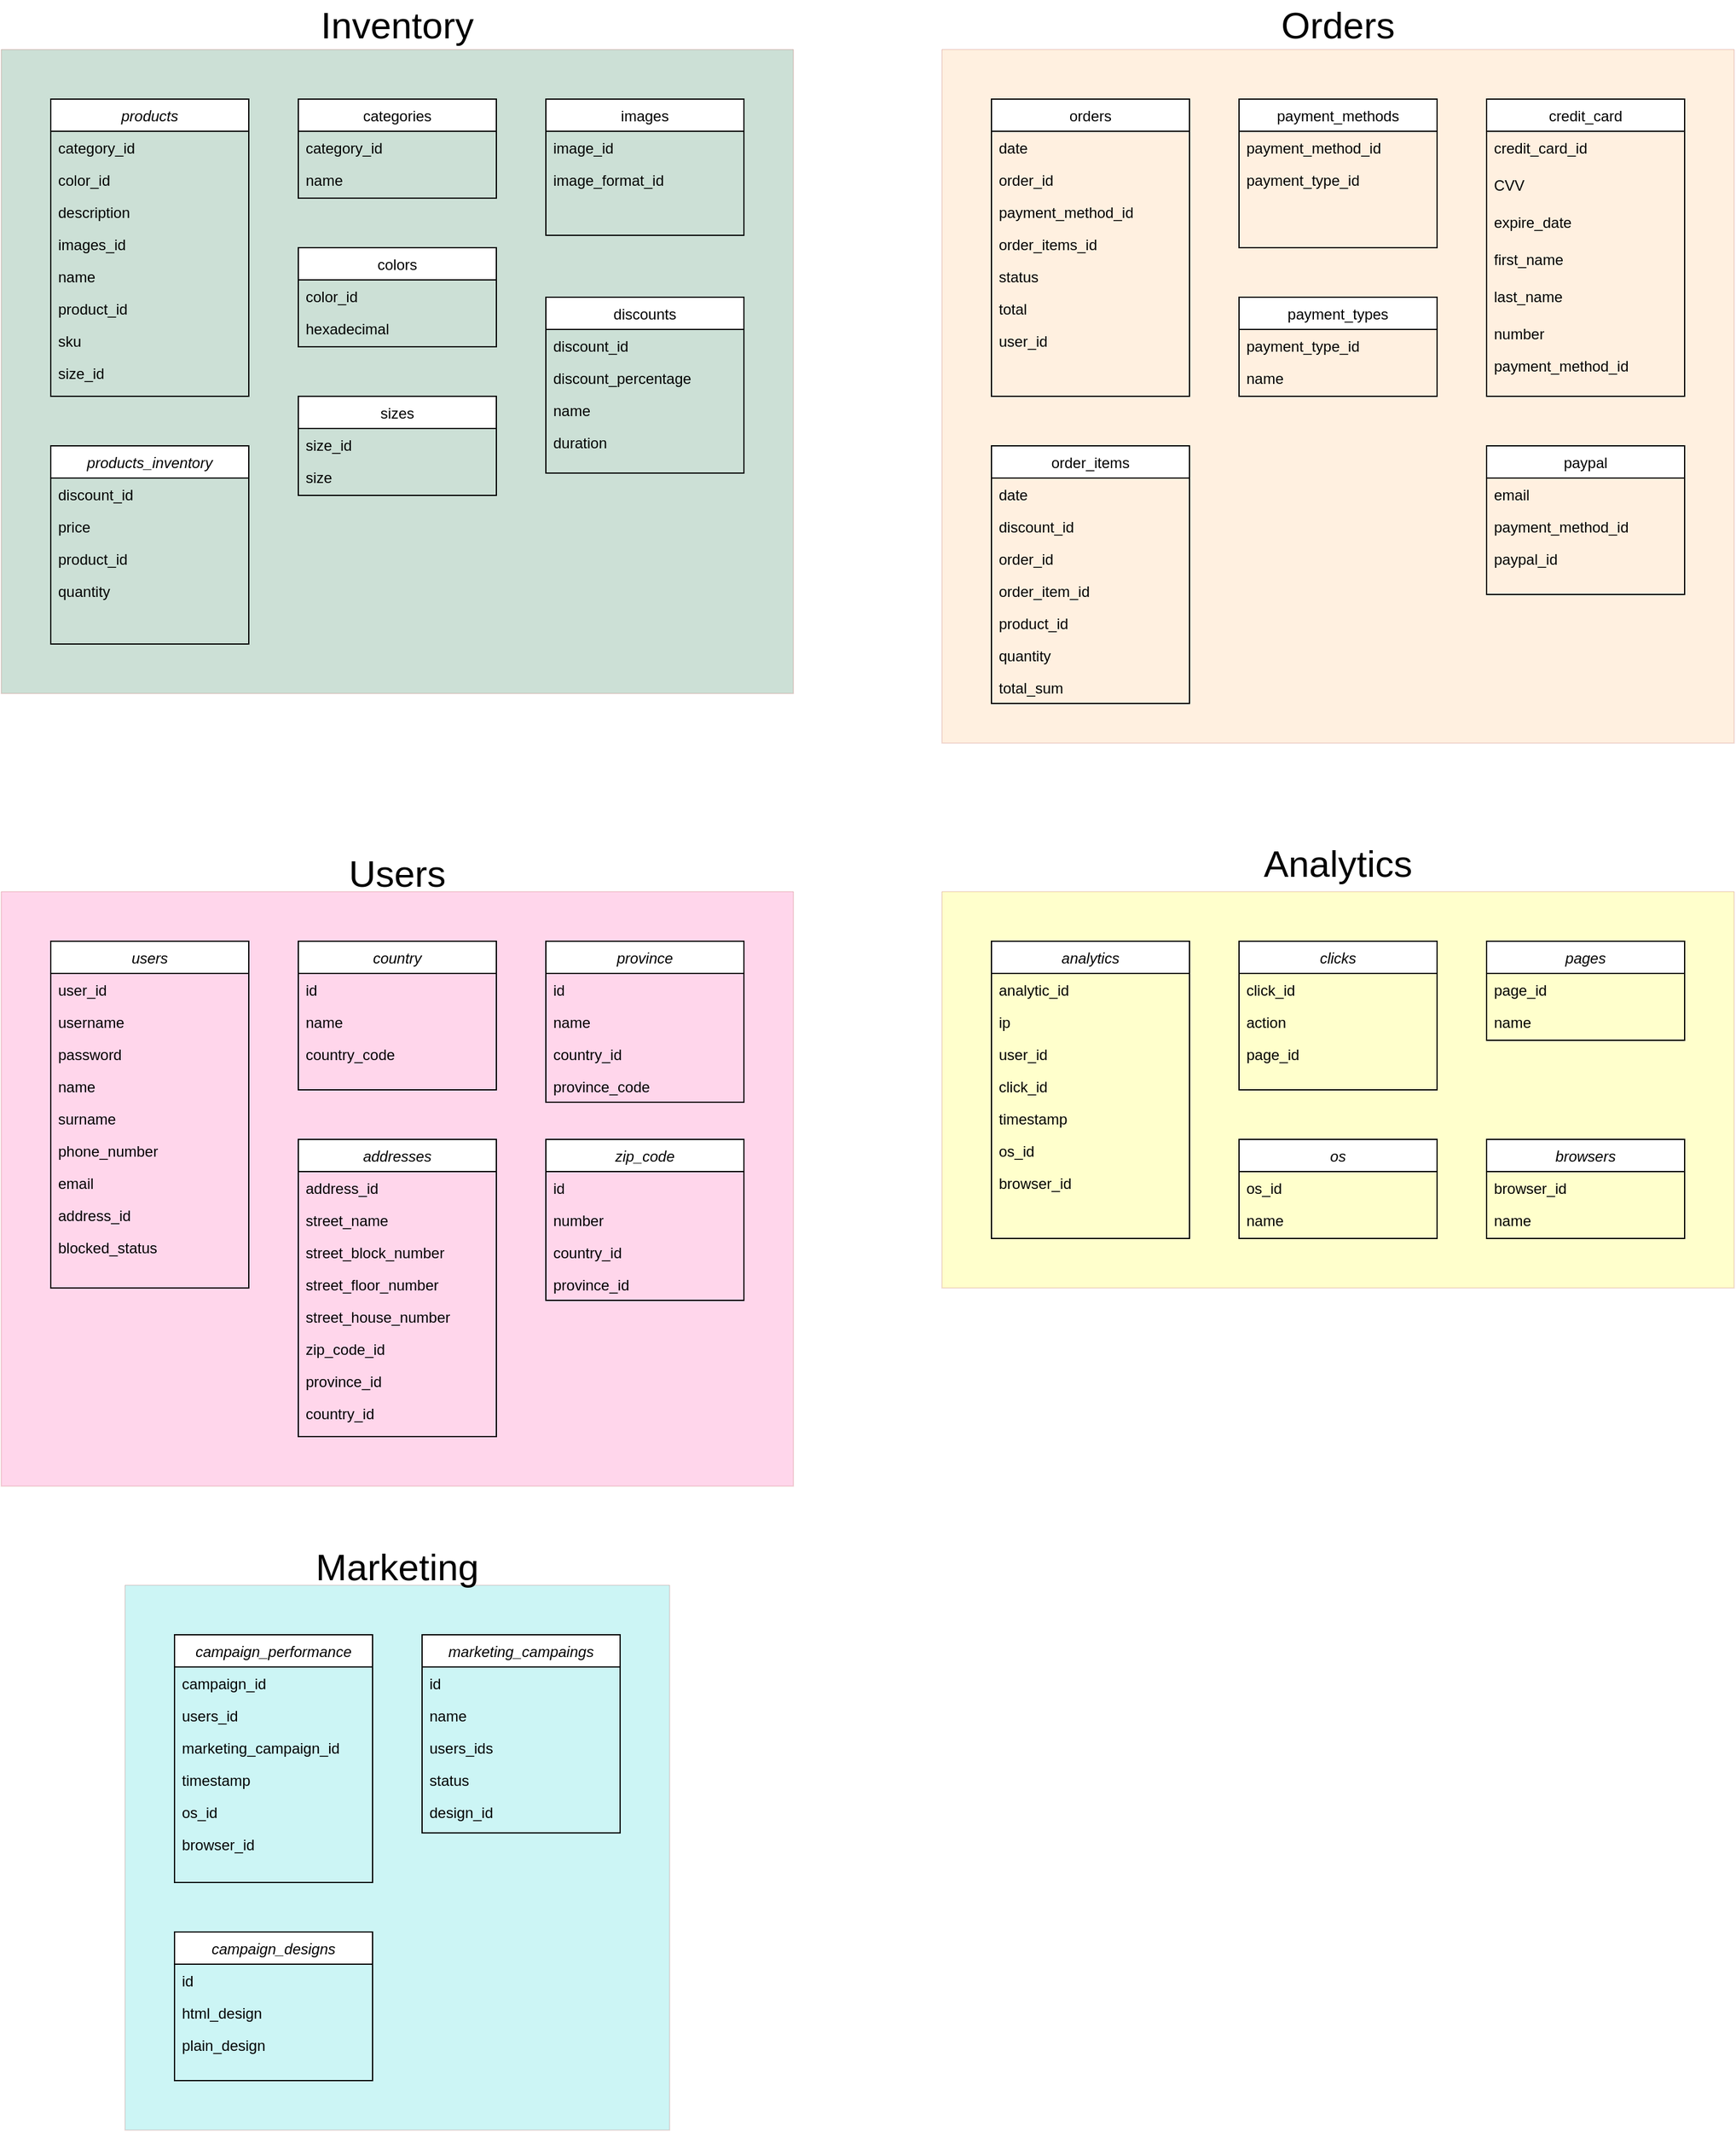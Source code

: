 <mxfile version="22.1.7" type="device">
  <diagram id="C5RBs43oDa-KdzZeNtuy" name="Page-1">
    <mxGraphModel dx="1877" dy="566" grid="1" gridSize="10" guides="1" tooltips="1" connect="1" arrows="1" fold="1" page="1" pageScale="1" pageWidth="827" pageHeight="1169" math="0" shadow="0">
      <root>
        <mxCell id="WIyWlLk6GJQsqaUBKTNV-0" />
        <mxCell id="WIyWlLk6GJQsqaUBKTNV-1" parent="WIyWlLk6GJQsqaUBKTNV-0" />
        <mxCell id="1sLEOMzaj6Zm85gz0d_X-195" value="" style="swimlane;startSize=0;fillColor=#f8cecc;strokeColor=#b85450;swimlaneFillColor=#FFB366;opacity=20;" parent="WIyWlLk6GJQsqaUBKTNV-1" vertex="1">
          <mxGeometry y="80" width="640" height="560" as="geometry" />
        </mxCell>
        <mxCell id="1sLEOMzaj6Zm85gz0d_X-22" value="orders" style="swimlane;fontStyle=0;align=center;verticalAlign=top;childLayout=stackLayout;horizontal=1;startSize=26;horizontalStack=0;resizeParent=1;resizeLast=0;collapsible=1;marginBottom=0;rounded=0;shadow=0;strokeWidth=1;movable=1;resizable=1;rotatable=1;deletable=1;editable=1;locked=0;connectable=1;" parent="1sLEOMzaj6Zm85gz0d_X-195" vertex="1">
          <mxGeometry x="40" y="40" width="160" height="240" as="geometry">
            <mxRectangle x="550" y="140" width="160" height="26" as="alternateBounds" />
          </mxGeometry>
        </mxCell>
        <mxCell id="7e94CBMsOB2rFrGPo4Xj-64" value="date" style="text;align=left;verticalAlign=top;spacingLeft=4;spacingRight=4;overflow=hidden;rotatable=0;points=[[0,0.5],[1,0.5]];portConstraint=eastwest;" vertex="1" parent="1sLEOMzaj6Zm85gz0d_X-22">
          <mxGeometry y="26" width="160" height="26" as="geometry" />
        </mxCell>
        <mxCell id="1sLEOMzaj6Zm85gz0d_X-23" value="order_id" style="text;align=left;verticalAlign=top;spacingLeft=4;spacingRight=4;overflow=hidden;rotatable=0;points=[[0,0.5],[1,0.5]];portConstraint=eastwest;" parent="1sLEOMzaj6Zm85gz0d_X-22" vertex="1">
          <mxGeometry y="52" width="160" height="26" as="geometry" />
        </mxCell>
        <mxCell id="1sLEOMzaj6Zm85gz0d_X-24" value="payment_method_id" style="text;align=left;verticalAlign=top;spacingLeft=4;spacingRight=4;overflow=hidden;rotatable=0;points=[[0,0.5],[1,0.5]];portConstraint=eastwest;rounded=0;shadow=0;html=0;" parent="1sLEOMzaj6Zm85gz0d_X-22" vertex="1">
          <mxGeometry y="78" width="160" height="26" as="geometry" />
        </mxCell>
        <mxCell id="1sLEOMzaj6Zm85gz0d_X-27" value="order_items_id" style="text;align=left;verticalAlign=top;spacingLeft=4;spacingRight=4;overflow=hidden;rotatable=0;points=[[0,0.5],[1,0.5]];portConstraint=eastwest;rounded=0;shadow=0;html=0;" parent="1sLEOMzaj6Zm85gz0d_X-22" vertex="1">
          <mxGeometry y="104" width="160" height="26" as="geometry" />
        </mxCell>
        <mxCell id="1sLEOMzaj6Zm85gz0d_X-28" value="status" style="text;align=left;verticalAlign=top;spacingLeft=4;spacingRight=4;overflow=hidden;rotatable=0;points=[[0,0.5],[1,0.5]];portConstraint=eastwest;rounded=0;shadow=0;html=0;" parent="1sLEOMzaj6Zm85gz0d_X-22" vertex="1">
          <mxGeometry y="130" width="160" height="26" as="geometry" />
        </mxCell>
        <mxCell id="1sLEOMzaj6Zm85gz0d_X-26" value="total" style="text;align=left;verticalAlign=top;spacingLeft=4;spacingRight=4;overflow=hidden;rotatable=0;points=[[0,0.5],[1,0.5]];portConstraint=eastwest;rounded=0;shadow=0;html=0;" parent="1sLEOMzaj6Zm85gz0d_X-22" vertex="1">
          <mxGeometry y="156" width="160" height="26" as="geometry" />
        </mxCell>
        <mxCell id="1sLEOMzaj6Zm85gz0d_X-25" value="user_id" style="text;align=left;verticalAlign=top;spacingLeft=4;spacingRight=4;overflow=hidden;rotatable=0;points=[[0,0.5],[1,0.5]];portConstraint=eastwest;rounded=0;shadow=0;html=0;" parent="1sLEOMzaj6Zm85gz0d_X-22" vertex="1">
          <mxGeometry y="182" width="160" height="26" as="geometry" />
        </mxCell>
        <mxCell id="7e94CBMsOB2rFrGPo4Xj-13" value="credit_card" style="swimlane;fontStyle=0;align=center;verticalAlign=top;childLayout=stackLayout;horizontal=1;startSize=26;horizontalStack=0;resizeParent=1;resizeLast=0;collapsible=1;marginBottom=0;rounded=0;shadow=0;strokeWidth=1;movable=1;resizable=1;rotatable=1;deletable=1;editable=1;locked=0;connectable=1;" vertex="1" parent="1sLEOMzaj6Zm85gz0d_X-195">
          <mxGeometry x="440" y="40" width="160" height="240" as="geometry">
            <mxRectangle x="550" y="140" width="160" height="26" as="alternateBounds" />
          </mxGeometry>
        </mxCell>
        <mxCell id="7e94CBMsOB2rFrGPo4Xj-58" value="credit_card_id" style="text;align=left;verticalAlign=top;spacingLeft=4;spacingRight=4;overflow=hidden;rotatable=0;points=[[0,0.5],[1,0.5]];portConstraint=eastwest;rounded=0;shadow=0;html=0;" vertex="1" parent="7e94CBMsOB2rFrGPo4Xj-13">
          <mxGeometry y="26" width="160" height="30" as="geometry" />
        </mxCell>
        <mxCell id="7e94CBMsOB2rFrGPo4Xj-19" value="CVV" style="text;align=left;verticalAlign=top;spacingLeft=4;spacingRight=4;overflow=hidden;rotatable=0;points=[[0,0.5],[1,0.5]];portConstraint=eastwest;rounded=0;shadow=0;html=0;" vertex="1" parent="7e94CBMsOB2rFrGPo4Xj-13">
          <mxGeometry y="56" width="160" height="30" as="geometry" />
        </mxCell>
        <mxCell id="7e94CBMsOB2rFrGPo4Xj-17" value="expire_date" style="text;align=left;verticalAlign=top;spacingLeft=4;spacingRight=4;overflow=hidden;rotatable=0;points=[[0,0.5],[1,0.5]];portConstraint=eastwest;rounded=0;shadow=0;html=0;" vertex="1" parent="7e94CBMsOB2rFrGPo4Xj-13">
          <mxGeometry y="86" width="160" height="30" as="geometry" />
        </mxCell>
        <mxCell id="7e94CBMsOB2rFrGPo4Xj-61" value="first_name" style="text;align=left;verticalAlign=top;spacingLeft=4;spacingRight=4;overflow=hidden;rotatable=0;points=[[0,0.5],[1,0.5]];portConstraint=eastwest;rounded=0;shadow=0;html=0;" vertex="1" parent="7e94CBMsOB2rFrGPo4Xj-13">
          <mxGeometry y="116" width="160" height="30" as="geometry" />
        </mxCell>
        <mxCell id="7e94CBMsOB2rFrGPo4Xj-62" value="last_name" style="text;align=left;verticalAlign=top;spacingLeft=4;spacingRight=4;overflow=hidden;rotatable=0;points=[[0,0.5],[1,0.5]];portConstraint=eastwest;rounded=0;shadow=0;html=0;" vertex="1" parent="7e94CBMsOB2rFrGPo4Xj-13">
          <mxGeometry y="146" width="160" height="30" as="geometry" />
        </mxCell>
        <mxCell id="7e94CBMsOB2rFrGPo4Xj-16" value="number" style="text;align=left;verticalAlign=top;spacingLeft=4;spacingRight=4;overflow=hidden;rotatable=0;points=[[0,0.5],[1,0.5]];portConstraint=eastwest;rounded=0;shadow=0;html=0;" vertex="1" parent="7e94CBMsOB2rFrGPo4Xj-13">
          <mxGeometry y="176" width="160" height="26" as="geometry" />
        </mxCell>
        <mxCell id="7e94CBMsOB2rFrGPo4Xj-14" value="payment_method_id" style="text;align=left;verticalAlign=top;spacingLeft=4;spacingRight=4;overflow=hidden;rotatable=0;points=[[0,0.5],[1,0.5]];portConstraint=eastwest;" vertex="1" parent="7e94CBMsOB2rFrGPo4Xj-13">
          <mxGeometry y="202" width="160" height="26" as="geometry" />
        </mxCell>
        <mxCell id="7e94CBMsOB2rFrGPo4Xj-36" value="order_items" style="swimlane;fontStyle=0;align=center;verticalAlign=top;childLayout=stackLayout;horizontal=1;startSize=26;horizontalStack=0;resizeParent=1;resizeLast=0;collapsible=1;marginBottom=0;rounded=0;shadow=0;strokeWidth=1;movable=1;resizable=1;rotatable=1;deletable=1;editable=1;locked=0;connectable=1;" vertex="1" parent="1sLEOMzaj6Zm85gz0d_X-195">
          <mxGeometry x="40" y="320" width="160" height="208" as="geometry">
            <mxRectangle x="550" y="140" width="160" height="26" as="alternateBounds" />
          </mxGeometry>
        </mxCell>
        <mxCell id="7e94CBMsOB2rFrGPo4Xj-43" value="date" style="text;align=left;verticalAlign=top;spacingLeft=4;spacingRight=4;overflow=hidden;rotatable=0;points=[[0,0.5],[1,0.5]];portConstraint=eastwest;rounded=0;shadow=0;html=0;" vertex="1" parent="7e94CBMsOB2rFrGPo4Xj-36">
          <mxGeometry y="26" width="160" height="26" as="geometry" />
        </mxCell>
        <mxCell id="7e94CBMsOB2rFrGPo4Xj-65" value="discount_id" style="text;align=left;verticalAlign=top;spacingLeft=4;spacingRight=4;overflow=hidden;rotatable=0;points=[[0,0.5],[1,0.5]];portConstraint=eastwest;rounded=0;shadow=0;html=0;" vertex="1" parent="7e94CBMsOB2rFrGPo4Xj-36">
          <mxGeometry y="52" width="160" height="26" as="geometry" />
        </mxCell>
        <mxCell id="7e94CBMsOB2rFrGPo4Xj-37" value="order_id" style="text;align=left;verticalAlign=top;spacingLeft=4;spacingRight=4;overflow=hidden;rotatable=0;points=[[0,0.5],[1,0.5]];portConstraint=eastwest;" vertex="1" parent="7e94CBMsOB2rFrGPo4Xj-36">
          <mxGeometry y="78" width="160" height="26" as="geometry" />
        </mxCell>
        <mxCell id="7e94CBMsOB2rFrGPo4Xj-44" value="order_item_id" style="text;align=left;verticalAlign=top;spacingLeft=4;spacingRight=4;overflow=hidden;rotatable=0;points=[[0,0.5],[1,0.5]];portConstraint=eastwest;rounded=0;shadow=0;html=0;" vertex="1" parent="7e94CBMsOB2rFrGPo4Xj-36">
          <mxGeometry y="104" width="160" height="26" as="geometry" />
        </mxCell>
        <mxCell id="7e94CBMsOB2rFrGPo4Xj-39" value="product_id" style="text;align=left;verticalAlign=top;spacingLeft=4;spacingRight=4;overflow=hidden;rotatable=0;points=[[0,0.5],[1,0.5]];portConstraint=eastwest;rounded=0;shadow=0;html=0;" vertex="1" parent="7e94CBMsOB2rFrGPo4Xj-36">
          <mxGeometry y="130" width="160" height="26" as="geometry" />
        </mxCell>
        <mxCell id="7e94CBMsOB2rFrGPo4Xj-38" value="quantity" style="text;align=left;verticalAlign=top;spacingLeft=4;spacingRight=4;overflow=hidden;rotatable=0;points=[[0,0.5],[1,0.5]];portConstraint=eastwest;rounded=0;shadow=0;html=0;" vertex="1" parent="7e94CBMsOB2rFrGPo4Xj-36">
          <mxGeometry y="156" width="160" height="26" as="geometry" />
        </mxCell>
        <mxCell id="7e94CBMsOB2rFrGPo4Xj-41" value="total_sum" style="text;align=left;verticalAlign=top;spacingLeft=4;spacingRight=4;overflow=hidden;rotatable=0;points=[[0,0.5],[1,0.5]];portConstraint=eastwest;rounded=0;shadow=0;html=0;" vertex="1" parent="7e94CBMsOB2rFrGPo4Xj-36">
          <mxGeometry y="182" width="160" height="26" as="geometry" />
        </mxCell>
        <mxCell id="7e94CBMsOB2rFrGPo4Xj-45" value="payment_methods" style="swimlane;fontStyle=0;align=center;verticalAlign=top;childLayout=stackLayout;horizontal=1;startSize=26;horizontalStack=0;resizeParent=1;resizeLast=0;collapsible=1;marginBottom=0;rounded=0;shadow=0;strokeWidth=1;movable=1;resizable=1;rotatable=1;deletable=1;editable=1;locked=0;connectable=1;" vertex="1" parent="1sLEOMzaj6Zm85gz0d_X-195">
          <mxGeometry x="240" y="40" width="160" height="120" as="geometry">
            <mxRectangle x="550" y="140" width="160" height="26" as="alternateBounds" />
          </mxGeometry>
        </mxCell>
        <mxCell id="7e94CBMsOB2rFrGPo4Xj-46" value="payment_method_id" style="text;align=left;verticalAlign=top;spacingLeft=4;spacingRight=4;overflow=hidden;rotatable=0;points=[[0,0.5],[1,0.5]];portConstraint=eastwest;" vertex="1" parent="7e94CBMsOB2rFrGPo4Xj-45">
          <mxGeometry y="26" width="160" height="26" as="geometry" />
        </mxCell>
        <mxCell id="7e94CBMsOB2rFrGPo4Xj-51" value="payment_type_id" style="text;align=left;verticalAlign=top;spacingLeft=4;spacingRight=4;overflow=hidden;rotatable=0;points=[[0,0.5],[1,0.5]];portConstraint=eastwest;" vertex="1" parent="7e94CBMsOB2rFrGPo4Xj-45">
          <mxGeometry y="52" width="160" height="26" as="geometry" />
        </mxCell>
        <mxCell id="7e94CBMsOB2rFrGPo4Xj-52" value="paypal" style="swimlane;fontStyle=0;align=center;verticalAlign=top;childLayout=stackLayout;horizontal=1;startSize=26;horizontalStack=0;resizeParent=1;resizeLast=0;collapsible=1;marginBottom=0;rounded=0;shadow=0;strokeWidth=1;movable=1;resizable=1;rotatable=1;deletable=1;editable=1;locked=0;connectable=1;" vertex="1" parent="1sLEOMzaj6Zm85gz0d_X-195">
          <mxGeometry x="440" y="320" width="160" height="120" as="geometry">
            <mxRectangle x="550" y="140" width="160" height="26" as="alternateBounds" />
          </mxGeometry>
        </mxCell>
        <mxCell id="7e94CBMsOB2rFrGPo4Xj-54" value="email" style="text;align=left;verticalAlign=top;spacingLeft=4;spacingRight=4;overflow=hidden;rotatable=0;points=[[0,0.5],[1,0.5]];portConstraint=eastwest;rounded=0;shadow=0;html=0;" vertex="1" parent="7e94CBMsOB2rFrGPo4Xj-52">
          <mxGeometry y="26" width="160" height="26" as="geometry" />
        </mxCell>
        <mxCell id="7e94CBMsOB2rFrGPo4Xj-53" value="payment_method_id" style="text;align=left;verticalAlign=top;spacingLeft=4;spacingRight=4;overflow=hidden;rotatable=0;points=[[0,0.5],[1,0.5]];portConstraint=eastwest;" vertex="1" parent="7e94CBMsOB2rFrGPo4Xj-52">
          <mxGeometry y="52" width="160" height="26" as="geometry" />
        </mxCell>
        <mxCell id="7e94CBMsOB2rFrGPo4Xj-59" value="paypal_id" style="text;align=left;verticalAlign=top;spacingLeft=4;spacingRight=4;overflow=hidden;rotatable=0;points=[[0,0.5],[1,0.5]];portConstraint=eastwest;rounded=0;shadow=0;html=0;" vertex="1" parent="7e94CBMsOB2rFrGPo4Xj-52">
          <mxGeometry y="78" width="160" height="26" as="geometry" />
        </mxCell>
        <mxCell id="7e94CBMsOB2rFrGPo4Xj-66" value="payment_types" style="swimlane;fontStyle=0;align=center;verticalAlign=top;childLayout=stackLayout;horizontal=1;startSize=26;horizontalStack=0;resizeParent=1;resizeLast=0;collapsible=1;marginBottom=0;rounded=0;shadow=0;strokeWidth=1;movable=1;resizable=1;rotatable=1;deletable=1;editable=1;locked=0;connectable=1;" vertex="1" parent="1sLEOMzaj6Zm85gz0d_X-195">
          <mxGeometry x="240" y="200" width="160" height="80" as="geometry">
            <mxRectangle x="550" y="140" width="160" height="26" as="alternateBounds" />
          </mxGeometry>
        </mxCell>
        <mxCell id="7e94CBMsOB2rFrGPo4Xj-67" value="payment_type_id" style="text;align=left;verticalAlign=top;spacingLeft=4;spacingRight=4;overflow=hidden;rotatable=0;points=[[0,0.5],[1,0.5]];portConstraint=eastwest;" vertex="1" parent="7e94CBMsOB2rFrGPo4Xj-66">
          <mxGeometry y="26" width="160" height="26" as="geometry" />
        </mxCell>
        <mxCell id="7e94CBMsOB2rFrGPo4Xj-68" value="name" style="text;align=left;verticalAlign=top;spacingLeft=4;spacingRight=4;overflow=hidden;rotatable=0;points=[[0,0.5],[1,0.5]];portConstraint=eastwest;" vertex="1" parent="7e94CBMsOB2rFrGPo4Xj-66">
          <mxGeometry y="52" width="160" height="26" as="geometry" />
        </mxCell>
        <mxCell id="1sLEOMzaj6Zm85gz0d_X-196" value="" style="swimlane;startSize=0;fillColor=#f8cecc;strokeColor=#b85450;swimlaneFillColor=#006633;opacity=20;" parent="WIyWlLk6GJQsqaUBKTNV-1" vertex="1">
          <mxGeometry x="-760" y="80" width="640" height="520" as="geometry" />
        </mxCell>
        <mxCell id="zkfFHV4jXpPFQw0GAbJ--0" value="products" style="swimlane;fontStyle=2;align=center;verticalAlign=top;childLayout=stackLayout;horizontal=1;startSize=26;horizontalStack=0;resizeParent=1;resizeLast=0;collapsible=1;marginBottom=0;rounded=0;shadow=0;strokeWidth=1;movable=1;resizable=1;rotatable=1;deletable=1;editable=1;locked=0;connectable=1;" parent="1sLEOMzaj6Zm85gz0d_X-196" vertex="1">
          <mxGeometry x="40" y="40" width="160" height="240" as="geometry">
            <mxRectangle x="230" y="140" width="160" height="26" as="alternateBounds" />
          </mxGeometry>
        </mxCell>
        <mxCell id="zkfFHV4jXpPFQw0GAbJ--5" value="category_id" style="text;align=left;verticalAlign=top;spacingLeft=4;spacingRight=4;overflow=hidden;rotatable=0;points=[[0,0.5],[1,0.5]];portConstraint=eastwest;" parent="zkfFHV4jXpPFQw0GAbJ--0" vertex="1">
          <mxGeometry y="26" width="160" height="26" as="geometry" />
        </mxCell>
        <mxCell id="1sLEOMzaj6Zm85gz0d_X-16" value="color_id" style="text;align=left;verticalAlign=top;spacingLeft=4;spacingRight=4;overflow=hidden;rotatable=0;points=[[0,0.5],[1,0.5]];portConstraint=eastwest;rounded=0;shadow=0;html=0;" parent="zkfFHV4jXpPFQw0GAbJ--0" vertex="1">
          <mxGeometry y="52" width="160" height="26" as="geometry" />
        </mxCell>
        <mxCell id="7e94CBMsOB2rFrGPo4Xj-2" value="description" style="text;align=left;verticalAlign=top;spacingLeft=4;spacingRight=4;overflow=hidden;rotatable=0;points=[[0,0.5],[1,0.5]];portConstraint=eastwest;rounded=0;shadow=0;html=0;" vertex="1" parent="zkfFHV4jXpPFQw0GAbJ--0">
          <mxGeometry y="78" width="160" height="26" as="geometry" />
        </mxCell>
        <mxCell id="7e94CBMsOB2rFrGPo4Xj-1" value="images_id" style="text;align=left;verticalAlign=top;spacingLeft=4;spacingRight=4;overflow=hidden;rotatable=0;points=[[0,0.5],[1,0.5]];portConstraint=eastwest;rounded=0;shadow=0;html=0;" vertex="1" parent="zkfFHV4jXpPFQw0GAbJ--0">
          <mxGeometry y="104" width="160" height="26" as="geometry" />
        </mxCell>
        <mxCell id="zkfFHV4jXpPFQw0GAbJ--2" value="name" style="text;align=left;verticalAlign=top;spacingLeft=4;spacingRight=4;overflow=hidden;rotatable=0;points=[[0,0.5],[1,0.5]];portConstraint=eastwest;rounded=0;shadow=0;html=0;" parent="zkfFHV4jXpPFQw0GAbJ--0" vertex="1">
          <mxGeometry y="130" width="160" height="26" as="geometry" />
        </mxCell>
        <mxCell id="zkfFHV4jXpPFQw0GAbJ--1" value="product_id" style="text;align=left;verticalAlign=top;spacingLeft=4;spacingRight=4;overflow=hidden;rotatable=0;points=[[0,0.5],[1,0.5]];portConstraint=eastwest;" parent="zkfFHV4jXpPFQw0GAbJ--0" vertex="1">
          <mxGeometry y="156" width="160" height="26" as="geometry" />
        </mxCell>
        <mxCell id="1sLEOMzaj6Zm85gz0d_X-10" value="sku" style="text;align=left;verticalAlign=top;spacingLeft=4;spacingRight=4;overflow=hidden;rotatable=0;points=[[0,0.5],[1,0.5]];portConstraint=eastwest;rounded=0;shadow=0;html=0;" parent="zkfFHV4jXpPFQw0GAbJ--0" vertex="1">
          <mxGeometry y="182" width="160" height="26" as="geometry" />
        </mxCell>
        <mxCell id="1sLEOMzaj6Zm85gz0d_X-17" value="size_id" style="text;align=left;verticalAlign=top;spacingLeft=4;spacingRight=4;overflow=hidden;rotatable=0;points=[[0,0.5],[1,0.5]];portConstraint=eastwest;rounded=0;shadow=0;html=0;" parent="zkfFHV4jXpPFQw0GAbJ--0" vertex="1">
          <mxGeometry y="208" width="160" height="26" as="geometry" />
        </mxCell>
        <mxCell id="zkfFHV4jXpPFQw0GAbJ--13" value="categories" style="swimlane;fontStyle=0;align=center;verticalAlign=top;childLayout=stackLayout;horizontal=1;startSize=26;horizontalStack=0;resizeParent=1;resizeLast=0;collapsible=1;marginBottom=0;rounded=0;shadow=0;strokeWidth=1;movable=1;resizable=1;rotatable=1;deletable=1;editable=1;locked=0;connectable=1;" parent="1sLEOMzaj6Zm85gz0d_X-196" vertex="1">
          <mxGeometry x="240" y="40" width="160" height="80" as="geometry">
            <mxRectangle x="340" y="380" width="170" height="26" as="alternateBounds" />
          </mxGeometry>
        </mxCell>
        <mxCell id="1sLEOMzaj6Zm85gz0d_X-11" value="category_id" style="text;align=left;verticalAlign=top;spacingLeft=4;spacingRight=4;overflow=hidden;rotatable=0;points=[[0,0.5],[1,0.5]];portConstraint=eastwest;" parent="zkfFHV4jXpPFQw0GAbJ--13" vertex="1">
          <mxGeometry y="26" width="160" height="26" as="geometry" />
        </mxCell>
        <mxCell id="zkfFHV4jXpPFQw0GAbJ--14" value="name" style="text;align=left;verticalAlign=top;spacingLeft=4;spacingRight=4;overflow=hidden;rotatable=0;points=[[0,0.5],[1,0.5]];portConstraint=eastwest;" parent="zkfFHV4jXpPFQw0GAbJ--13" vertex="1">
          <mxGeometry y="52" width="160" height="26" as="geometry" />
        </mxCell>
        <mxCell id="1sLEOMzaj6Zm85gz0d_X-12" value="colors" style="swimlane;fontStyle=0;align=center;verticalAlign=top;childLayout=stackLayout;horizontal=1;startSize=26;horizontalStack=0;resizeParent=1;resizeLast=0;collapsible=1;marginBottom=0;rounded=0;shadow=0;strokeWidth=1;movable=1;resizable=1;rotatable=1;deletable=1;editable=1;locked=0;connectable=1;" parent="1sLEOMzaj6Zm85gz0d_X-196" vertex="1">
          <mxGeometry x="240" y="160" width="160" height="80" as="geometry">
            <mxRectangle x="340" y="380" width="170" height="26" as="alternateBounds" />
          </mxGeometry>
        </mxCell>
        <mxCell id="1sLEOMzaj6Zm85gz0d_X-13" value="color_id" style="text;align=left;verticalAlign=top;spacingLeft=4;spacingRight=4;overflow=hidden;rotatable=0;points=[[0,0.5],[1,0.5]];portConstraint=eastwest;" parent="1sLEOMzaj6Zm85gz0d_X-12" vertex="1">
          <mxGeometry y="26" width="160" height="26" as="geometry" />
        </mxCell>
        <mxCell id="1sLEOMzaj6Zm85gz0d_X-14" value="hexadecimal" style="text;align=left;verticalAlign=top;spacingLeft=4;spacingRight=4;overflow=hidden;rotatable=0;points=[[0,0.5],[1,0.5]];portConstraint=eastwest;" parent="1sLEOMzaj6Zm85gz0d_X-12" vertex="1">
          <mxGeometry y="52" width="160" height="26" as="geometry" />
        </mxCell>
        <mxCell id="zkfFHV4jXpPFQw0GAbJ--6" value="sizes" style="swimlane;fontStyle=0;align=center;verticalAlign=top;childLayout=stackLayout;horizontal=1;startSize=26;horizontalStack=0;resizeParent=1;resizeLast=0;collapsible=1;marginBottom=0;rounded=0;shadow=0;strokeWidth=1;movable=1;resizable=1;rotatable=1;deletable=1;editable=1;locked=0;connectable=1;" parent="1sLEOMzaj6Zm85gz0d_X-196" vertex="1">
          <mxGeometry x="240" y="280" width="160" height="80" as="geometry">
            <mxRectangle x="130" y="380" width="160" height="26" as="alternateBounds" />
          </mxGeometry>
        </mxCell>
        <mxCell id="zkfFHV4jXpPFQw0GAbJ--7" value="size_id" style="text;align=left;verticalAlign=top;spacingLeft=4;spacingRight=4;overflow=hidden;rotatable=0;points=[[0,0.5],[1,0.5]];portConstraint=eastwest;" parent="zkfFHV4jXpPFQw0GAbJ--6" vertex="1">
          <mxGeometry y="26" width="160" height="26" as="geometry" />
        </mxCell>
        <mxCell id="zkfFHV4jXpPFQw0GAbJ--8" value="size" style="text;align=left;verticalAlign=top;spacingLeft=4;spacingRight=4;overflow=hidden;rotatable=0;points=[[0,0.5],[1,0.5]];portConstraint=eastwest;rounded=0;shadow=0;html=0;" parent="zkfFHV4jXpPFQw0GAbJ--6" vertex="1">
          <mxGeometry y="52" width="160" height="26" as="geometry" />
        </mxCell>
        <mxCell id="1sLEOMzaj6Zm85gz0d_X-78" value="discounts" style="swimlane;fontStyle=0;align=center;verticalAlign=top;childLayout=stackLayout;horizontal=1;startSize=26;horizontalStack=0;resizeParent=1;resizeLast=0;collapsible=1;marginBottom=0;rounded=0;shadow=0;strokeWidth=1;movable=1;resizable=1;rotatable=1;deletable=1;editable=1;locked=0;connectable=1;" parent="1sLEOMzaj6Zm85gz0d_X-196" vertex="1">
          <mxGeometry x="440" y="200" width="160" height="142" as="geometry">
            <mxRectangle x="130" y="380" width="160" height="26" as="alternateBounds" />
          </mxGeometry>
        </mxCell>
        <mxCell id="1sLEOMzaj6Zm85gz0d_X-79" value="discount_id" style="text;align=left;verticalAlign=top;spacingLeft=4;spacingRight=4;overflow=hidden;rotatable=0;points=[[0,0.5],[1,0.5]];portConstraint=eastwest;" parent="1sLEOMzaj6Zm85gz0d_X-78" vertex="1">
          <mxGeometry y="26" width="160" height="26" as="geometry" />
        </mxCell>
        <mxCell id="1sLEOMzaj6Zm85gz0d_X-80" value="discount_percentage" style="text;align=left;verticalAlign=top;spacingLeft=4;spacingRight=4;overflow=hidden;rotatable=0;points=[[0,0.5],[1,0.5]];portConstraint=eastwest;rounded=0;shadow=0;html=0;" parent="1sLEOMzaj6Zm85gz0d_X-78" vertex="1">
          <mxGeometry y="52" width="160" height="26" as="geometry" />
        </mxCell>
        <mxCell id="1sLEOMzaj6Zm85gz0d_X-81" value="name" style="text;align=left;verticalAlign=top;spacingLeft=4;spacingRight=4;overflow=hidden;rotatable=0;points=[[0,0.5],[1,0.5]];portConstraint=eastwest;rounded=0;shadow=0;html=0;" parent="1sLEOMzaj6Zm85gz0d_X-78" vertex="1">
          <mxGeometry y="78" width="160" height="26" as="geometry" />
        </mxCell>
        <mxCell id="7e94CBMsOB2rFrGPo4Xj-12" value="duration" style="text;align=left;verticalAlign=top;spacingLeft=4;spacingRight=4;overflow=hidden;rotatable=0;points=[[0,0.5],[1,0.5]];portConstraint=eastwest;rounded=0;shadow=0;html=0;" vertex="1" parent="1sLEOMzaj6Zm85gz0d_X-78">
          <mxGeometry y="104" width="160" height="26" as="geometry" />
        </mxCell>
        <mxCell id="7e94CBMsOB2rFrGPo4Xj-3" value="images" style="swimlane;fontStyle=0;align=center;verticalAlign=top;childLayout=stackLayout;horizontal=1;startSize=26;horizontalStack=0;resizeParent=1;resizeLast=0;collapsible=1;marginBottom=0;rounded=0;shadow=0;strokeWidth=1;movable=1;resizable=1;rotatable=1;deletable=1;editable=1;locked=0;connectable=1;" vertex="1" parent="1sLEOMzaj6Zm85gz0d_X-196">
          <mxGeometry x="440" y="40" width="160" height="110" as="geometry">
            <mxRectangle x="130" y="380" width="160" height="26" as="alternateBounds" />
          </mxGeometry>
        </mxCell>
        <mxCell id="7e94CBMsOB2rFrGPo4Xj-4" value="image_id" style="text;align=left;verticalAlign=top;spacingLeft=4;spacingRight=4;overflow=hidden;rotatable=0;points=[[0,0.5],[1,0.5]];portConstraint=eastwest;" vertex="1" parent="7e94CBMsOB2rFrGPo4Xj-3">
          <mxGeometry y="26" width="160" height="26" as="geometry" />
        </mxCell>
        <mxCell id="7e94CBMsOB2rFrGPo4Xj-5" value="image_format_id" style="text;align=left;verticalAlign=top;spacingLeft=4;spacingRight=4;overflow=hidden;rotatable=0;points=[[0,0.5],[1,0.5]];portConstraint=eastwest;rounded=0;shadow=0;html=0;" vertex="1" parent="7e94CBMsOB2rFrGPo4Xj-3">
          <mxGeometry y="52" width="160" height="58" as="geometry" />
        </mxCell>
        <mxCell id="7e94CBMsOB2rFrGPo4Xj-22" value="products_inventory" style="swimlane;fontStyle=2;align=center;verticalAlign=top;childLayout=stackLayout;horizontal=1;startSize=26;horizontalStack=0;resizeParent=1;resizeLast=0;collapsible=1;marginBottom=0;rounded=0;shadow=0;strokeWidth=1;movable=1;resizable=1;rotatable=1;deletable=1;editable=1;locked=0;connectable=1;" vertex="1" parent="1sLEOMzaj6Zm85gz0d_X-196">
          <mxGeometry x="40" y="320" width="160" height="160" as="geometry">
            <mxRectangle x="230" y="140" width="160" height="26" as="alternateBounds" />
          </mxGeometry>
        </mxCell>
        <mxCell id="7e94CBMsOB2rFrGPo4Xj-26" value="discount_id" style="text;align=left;verticalAlign=top;spacingLeft=4;spacingRight=4;overflow=hidden;rotatable=0;points=[[0,0.5],[1,0.5]];portConstraint=eastwest;rounded=0;shadow=0;html=0;" vertex="1" parent="7e94CBMsOB2rFrGPo4Xj-22">
          <mxGeometry y="26" width="160" height="26" as="geometry" />
        </mxCell>
        <mxCell id="7e94CBMsOB2rFrGPo4Xj-35" value="price" style="text;align=left;verticalAlign=top;spacingLeft=4;spacingRight=4;overflow=hidden;rotatable=0;points=[[0,0.5],[1,0.5]];portConstraint=eastwest;rounded=0;shadow=0;html=0;" vertex="1" parent="7e94CBMsOB2rFrGPo4Xj-22">
          <mxGeometry y="52" width="160" height="26" as="geometry" />
        </mxCell>
        <mxCell id="7e94CBMsOB2rFrGPo4Xj-23" value="product_id" style="text;align=left;verticalAlign=top;spacingLeft=4;spacingRight=4;overflow=hidden;rotatable=0;points=[[0,0.5],[1,0.5]];portConstraint=eastwest;" vertex="1" parent="7e94CBMsOB2rFrGPo4Xj-22">
          <mxGeometry y="78" width="160" height="26" as="geometry" />
        </mxCell>
        <mxCell id="7e94CBMsOB2rFrGPo4Xj-31" value="quantity" style="text;align=left;verticalAlign=top;spacingLeft=4;spacingRight=4;overflow=hidden;rotatable=0;points=[[0,0.5],[1,0.5]];portConstraint=eastwest;rounded=0;shadow=0;html=0;" vertex="1" parent="7e94CBMsOB2rFrGPo4Xj-22">
          <mxGeometry y="104" width="160" height="26" as="geometry" />
        </mxCell>
        <mxCell id="1sLEOMzaj6Zm85gz0d_X-198" value="" style="swimlane;startSize=0;fillColor=#f8cecc;strokeColor=#b85450;swimlaneFillColor=#FFFF00;opacity=20;" parent="WIyWlLk6GJQsqaUBKTNV-1" vertex="1">
          <mxGeometry y="760" width="640" height="320" as="geometry" />
        </mxCell>
        <mxCell id="1sLEOMzaj6Zm85gz0d_X-84" value="analytics" style="swimlane;fontStyle=2;align=center;verticalAlign=top;childLayout=stackLayout;horizontal=1;startSize=26;horizontalStack=0;resizeParent=1;resizeLast=0;collapsible=1;marginBottom=0;rounded=0;shadow=0;strokeWidth=1;movable=1;resizable=1;rotatable=1;deletable=1;editable=1;locked=0;connectable=1;" parent="1sLEOMzaj6Zm85gz0d_X-198" vertex="1">
          <mxGeometry x="40" y="40" width="160" height="240" as="geometry">
            <mxRectangle x="230" y="140" width="160" height="26" as="alternateBounds" />
          </mxGeometry>
        </mxCell>
        <mxCell id="1sLEOMzaj6Zm85gz0d_X-85" value="analytic_id" style="text;align=left;verticalAlign=top;spacingLeft=4;spacingRight=4;overflow=hidden;rotatable=0;points=[[0,0.5],[1,0.5]];portConstraint=eastwest;" parent="1sLEOMzaj6Zm85gz0d_X-84" vertex="1">
          <mxGeometry y="26" width="160" height="26" as="geometry" />
        </mxCell>
        <mxCell id="1sLEOMzaj6Zm85gz0d_X-86" value="ip" style="text;align=left;verticalAlign=top;spacingLeft=4;spacingRight=4;overflow=hidden;rotatable=0;points=[[0,0.5],[1,0.5]];portConstraint=eastwest;rounded=0;shadow=0;html=0;" parent="1sLEOMzaj6Zm85gz0d_X-84" vertex="1">
          <mxGeometry y="52" width="160" height="26" as="geometry" />
        </mxCell>
        <mxCell id="1sLEOMzaj6Zm85gz0d_X-87" value="user_id" style="text;align=left;verticalAlign=top;spacingLeft=4;spacingRight=4;overflow=hidden;rotatable=0;points=[[0,0.5],[1,0.5]];portConstraint=eastwest;rounded=0;shadow=0;html=0;" parent="1sLEOMzaj6Zm85gz0d_X-84" vertex="1">
          <mxGeometry y="78" width="160" height="26" as="geometry" />
        </mxCell>
        <mxCell id="1sLEOMzaj6Zm85gz0d_X-88" value="click_id" style="text;align=left;verticalAlign=top;spacingLeft=4;spacingRight=4;overflow=hidden;rotatable=0;points=[[0,0.5],[1,0.5]];portConstraint=eastwest;" parent="1sLEOMzaj6Zm85gz0d_X-84" vertex="1">
          <mxGeometry y="104" width="160" height="26" as="geometry" />
        </mxCell>
        <mxCell id="1sLEOMzaj6Zm85gz0d_X-130" value="timestamp" style="text;align=left;verticalAlign=top;spacingLeft=4;spacingRight=4;overflow=hidden;rotatable=0;points=[[0,0.5],[1,0.5]];portConstraint=eastwest;" parent="1sLEOMzaj6Zm85gz0d_X-84" vertex="1">
          <mxGeometry y="130" width="160" height="26" as="geometry" />
        </mxCell>
        <mxCell id="1sLEOMzaj6Zm85gz0d_X-131" value="os_id" style="text;align=left;verticalAlign=top;spacingLeft=4;spacingRight=4;overflow=hidden;rotatable=0;points=[[0,0.5],[1,0.5]];portConstraint=eastwest;" parent="1sLEOMzaj6Zm85gz0d_X-84" vertex="1">
          <mxGeometry y="156" width="160" height="26" as="geometry" />
        </mxCell>
        <mxCell id="1sLEOMzaj6Zm85gz0d_X-132" value="browser_id" style="text;align=left;verticalAlign=top;spacingLeft=4;spacingRight=4;overflow=hidden;rotatable=0;points=[[0,0.5],[1,0.5]];portConstraint=eastwest;" parent="1sLEOMzaj6Zm85gz0d_X-84" vertex="1">
          <mxGeometry y="182" width="160" height="26" as="geometry" />
        </mxCell>
        <mxCell id="1sLEOMzaj6Zm85gz0d_X-117" value="os" style="swimlane;fontStyle=2;align=center;verticalAlign=top;childLayout=stackLayout;horizontal=1;startSize=26;horizontalStack=0;resizeParent=1;resizeLast=0;collapsible=1;marginBottom=0;rounded=0;shadow=0;strokeWidth=1;movable=1;resizable=1;rotatable=1;deletable=1;editable=1;locked=0;connectable=1;" parent="1sLEOMzaj6Zm85gz0d_X-198" vertex="1">
          <mxGeometry x="240" y="200" width="160" height="80" as="geometry">
            <mxRectangle x="230" y="140" width="160" height="26" as="alternateBounds" />
          </mxGeometry>
        </mxCell>
        <mxCell id="1sLEOMzaj6Zm85gz0d_X-118" value="os_id" style="text;align=left;verticalAlign=top;spacingLeft=4;spacingRight=4;overflow=hidden;rotatable=0;points=[[0,0.5],[1,0.5]];portConstraint=eastwest;" parent="1sLEOMzaj6Zm85gz0d_X-117" vertex="1">
          <mxGeometry y="26" width="160" height="26" as="geometry" />
        </mxCell>
        <mxCell id="1sLEOMzaj6Zm85gz0d_X-119" value="name" style="text;align=left;verticalAlign=top;spacingLeft=4;spacingRight=4;overflow=hidden;rotatable=0;points=[[0,0.5],[1,0.5]];portConstraint=eastwest;rounded=0;shadow=0;html=0;" parent="1sLEOMzaj6Zm85gz0d_X-117" vertex="1">
          <mxGeometry y="52" width="160" height="26" as="geometry" />
        </mxCell>
        <mxCell id="1sLEOMzaj6Zm85gz0d_X-91" value="clicks" style="swimlane;fontStyle=2;align=center;verticalAlign=top;childLayout=stackLayout;horizontal=1;startSize=26;horizontalStack=0;resizeParent=1;resizeLast=0;collapsible=1;marginBottom=0;rounded=0;shadow=0;strokeWidth=1;movable=1;resizable=1;rotatable=1;deletable=1;editable=1;locked=0;connectable=1;" parent="1sLEOMzaj6Zm85gz0d_X-198" vertex="1">
          <mxGeometry x="240" y="40" width="160" height="120" as="geometry">
            <mxRectangle x="230" y="140" width="160" height="26" as="alternateBounds" />
          </mxGeometry>
        </mxCell>
        <mxCell id="1sLEOMzaj6Zm85gz0d_X-92" value="click_id" style="text;align=left;verticalAlign=top;spacingLeft=4;spacingRight=4;overflow=hidden;rotatable=0;points=[[0,0.5],[1,0.5]];portConstraint=eastwest;" parent="1sLEOMzaj6Zm85gz0d_X-91" vertex="1">
          <mxGeometry y="26" width="160" height="26" as="geometry" />
        </mxCell>
        <mxCell id="1sLEOMzaj6Zm85gz0d_X-93" value="action" style="text;align=left;verticalAlign=top;spacingLeft=4;spacingRight=4;overflow=hidden;rotatable=0;points=[[0,0.5],[1,0.5]];portConstraint=eastwest;rounded=0;shadow=0;html=0;" parent="1sLEOMzaj6Zm85gz0d_X-91" vertex="1">
          <mxGeometry y="52" width="160" height="26" as="geometry" />
        </mxCell>
        <mxCell id="1sLEOMzaj6Zm85gz0d_X-102" value="page_id" style="text;align=left;verticalAlign=top;spacingLeft=4;spacingRight=4;overflow=hidden;rotatable=0;points=[[0,0.5],[1,0.5]];portConstraint=eastwest;rounded=0;shadow=0;html=0;" parent="1sLEOMzaj6Zm85gz0d_X-91" vertex="1">
          <mxGeometry y="78" width="160" height="26" as="geometry" />
        </mxCell>
        <mxCell id="1sLEOMzaj6Zm85gz0d_X-99" value="pages" style="swimlane;fontStyle=2;align=center;verticalAlign=top;childLayout=stackLayout;horizontal=1;startSize=26;horizontalStack=0;resizeParent=1;resizeLast=0;collapsible=1;marginBottom=0;rounded=0;shadow=0;strokeWidth=1;movable=1;resizable=1;rotatable=1;deletable=1;editable=1;locked=0;connectable=1;" parent="1sLEOMzaj6Zm85gz0d_X-198" vertex="1">
          <mxGeometry x="440" y="40" width="160" height="80" as="geometry">
            <mxRectangle x="230" y="140" width="160" height="26" as="alternateBounds" />
          </mxGeometry>
        </mxCell>
        <mxCell id="1sLEOMzaj6Zm85gz0d_X-100" value="page_id" style="text;align=left;verticalAlign=top;spacingLeft=4;spacingRight=4;overflow=hidden;rotatable=0;points=[[0,0.5],[1,0.5]];portConstraint=eastwest;" parent="1sLEOMzaj6Zm85gz0d_X-99" vertex="1">
          <mxGeometry y="26" width="160" height="26" as="geometry" />
        </mxCell>
        <mxCell id="1sLEOMzaj6Zm85gz0d_X-101" value="name" style="text;align=left;verticalAlign=top;spacingLeft=4;spacingRight=4;overflow=hidden;rotatable=0;points=[[0,0.5],[1,0.5]];portConstraint=eastwest;rounded=0;shadow=0;html=0;" parent="1sLEOMzaj6Zm85gz0d_X-99" vertex="1">
          <mxGeometry y="52" width="160" height="26" as="geometry" />
        </mxCell>
        <mxCell id="1sLEOMzaj6Zm85gz0d_X-120" value="browsers" style="swimlane;fontStyle=2;align=center;verticalAlign=top;childLayout=stackLayout;horizontal=1;startSize=26;horizontalStack=0;resizeParent=1;resizeLast=0;collapsible=1;marginBottom=0;rounded=0;shadow=0;strokeWidth=1;movable=1;resizable=1;rotatable=1;deletable=1;editable=1;locked=0;connectable=1;" parent="1sLEOMzaj6Zm85gz0d_X-198" vertex="1">
          <mxGeometry x="440" y="200" width="160" height="80" as="geometry">
            <mxRectangle x="230" y="140" width="160" height="26" as="alternateBounds" />
          </mxGeometry>
        </mxCell>
        <mxCell id="1sLEOMzaj6Zm85gz0d_X-121" value="browser_id" style="text;align=left;verticalAlign=top;spacingLeft=4;spacingRight=4;overflow=hidden;rotatable=0;points=[[0,0.5],[1,0.5]];portConstraint=eastwest;" parent="1sLEOMzaj6Zm85gz0d_X-120" vertex="1">
          <mxGeometry y="26" width="160" height="26" as="geometry" />
        </mxCell>
        <mxCell id="1sLEOMzaj6Zm85gz0d_X-122" value="name" style="text;align=left;verticalAlign=top;spacingLeft=4;spacingRight=4;overflow=hidden;rotatable=0;points=[[0,0.5],[1,0.5]];portConstraint=eastwest;rounded=0;shadow=0;html=0;" parent="1sLEOMzaj6Zm85gz0d_X-120" vertex="1">
          <mxGeometry y="52" width="160" height="26" as="geometry" />
        </mxCell>
        <mxCell id="1sLEOMzaj6Zm85gz0d_X-199" value="" style="swimlane;startSize=0;fillColor=#f8cecc;strokeColor=#b85450;swimlaneFillColor=#FF3399;opacity=20;" parent="WIyWlLk6GJQsqaUBKTNV-1" vertex="1">
          <mxGeometry x="-760" y="760" width="640" height="480" as="geometry" />
        </mxCell>
        <mxCell id="1sLEOMzaj6Zm85gz0d_X-38" value="users" style="swimlane;fontStyle=2;align=center;verticalAlign=top;childLayout=stackLayout;horizontal=1;startSize=26;horizontalStack=0;resizeParent=1;resizeLast=0;collapsible=1;marginBottom=0;rounded=0;shadow=0;strokeWidth=1;movable=1;resizable=1;rotatable=1;deletable=1;editable=1;locked=0;connectable=1;" parent="1sLEOMzaj6Zm85gz0d_X-199" vertex="1">
          <mxGeometry x="40" y="40" width="160" height="280" as="geometry">
            <mxRectangle x="230" y="140" width="160" height="26" as="alternateBounds" />
          </mxGeometry>
        </mxCell>
        <mxCell id="1sLEOMzaj6Zm85gz0d_X-39" value="user_id" style="text;align=left;verticalAlign=top;spacingLeft=4;spacingRight=4;overflow=hidden;rotatable=0;points=[[0,0.5],[1,0.5]];portConstraint=eastwest;" parent="1sLEOMzaj6Zm85gz0d_X-38" vertex="1">
          <mxGeometry y="26" width="160" height="26" as="geometry" />
        </mxCell>
        <mxCell id="1sLEOMzaj6Zm85gz0d_X-40" value="username" style="text;align=left;verticalAlign=top;spacingLeft=4;spacingRight=4;overflow=hidden;rotatable=0;points=[[0,0.5],[1,0.5]];portConstraint=eastwest;rounded=0;shadow=0;html=0;" parent="1sLEOMzaj6Zm85gz0d_X-38" vertex="1">
          <mxGeometry y="52" width="160" height="26" as="geometry" />
        </mxCell>
        <mxCell id="1sLEOMzaj6Zm85gz0d_X-41" value="password" style="text;align=left;verticalAlign=top;spacingLeft=4;spacingRight=4;overflow=hidden;rotatable=0;points=[[0,0.5],[1,0.5]];portConstraint=eastwest;rounded=0;shadow=0;html=0;" parent="1sLEOMzaj6Zm85gz0d_X-38" vertex="1">
          <mxGeometry y="78" width="160" height="26" as="geometry" />
        </mxCell>
        <mxCell id="1sLEOMzaj6Zm85gz0d_X-42" value="name" style="text;align=left;verticalAlign=top;spacingLeft=4;spacingRight=4;overflow=hidden;rotatable=0;points=[[0,0.5],[1,0.5]];portConstraint=eastwest;" parent="1sLEOMzaj6Zm85gz0d_X-38" vertex="1">
          <mxGeometry y="104" width="160" height="26" as="geometry" />
        </mxCell>
        <mxCell id="1sLEOMzaj6Zm85gz0d_X-43" value="surname" style="text;align=left;verticalAlign=top;spacingLeft=4;spacingRight=4;overflow=hidden;rotatable=0;points=[[0,0.5],[1,0.5]];portConstraint=eastwest;rounded=0;shadow=0;html=0;" parent="1sLEOMzaj6Zm85gz0d_X-38" vertex="1">
          <mxGeometry y="130" width="160" height="26" as="geometry" />
        </mxCell>
        <mxCell id="1sLEOMzaj6Zm85gz0d_X-44" value="phone_number" style="text;align=left;verticalAlign=top;spacingLeft=4;spacingRight=4;overflow=hidden;rotatable=0;points=[[0,0.5],[1,0.5]];portConstraint=eastwest;rounded=0;shadow=0;html=0;" parent="1sLEOMzaj6Zm85gz0d_X-38" vertex="1">
          <mxGeometry y="156" width="160" height="26" as="geometry" />
        </mxCell>
        <mxCell id="1sLEOMzaj6Zm85gz0d_X-45" value="email" style="text;align=left;verticalAlign=top;spacingLeft=4;spacingRight=4;overflow=hidden;rotatable=0;points=[[0,0.5],[1,0.5]];portConstraint=eastwest;rounded=0;shadow=0;html=0;" parent="1sLEOMzaj6Zm85gz0d_X-38" vertex="1">
          <mxGeometry y="182" width="160" height="26" as="geometry" />
        </mxCell>
        <mxCell id="1sLEOMzaj6Zm85gz0d_X-46" value="address_id" style="text;align=left;verticalAlign=top;spacingLeft=4;spacingRight=4;overflow=hidden;rotatable=0;points=[[0,0.5],[1,0.5]];portConstraint=eastwest;rounded=0;shadow=0;html=0;" parent="1sLEOMzaj6Zm85gz0d_X-38" vertex="1">
          <mxGeometry y="208" width="160" height="26" as="geometry" />
        </mxCell>
        <mxCell id="1sLEOMzaj6Zm85gz0d_X-60" value="blocked_status" style="text;align=left;verticalAlign=top;spacingLeft=4;spacingRight=4;overflow=hidden;rotatable=0;points=[[0,0.5],[1,0.5]];portConstraint=eastwest;rounded=0;shadow=0;html=0;" parent="1sLEOMzaj6Zm85gz0d_X-38" vertex="1">
          <mxGeometry y="234" width="160" height="26" as="geometry" />
        </mxCell>
        <mxCell id="1sLEOMzaj6Zm85gz0d_X-48" value="addresses" style="swimlane;fontStyle=2;align=center;verticalAlign=top;childLayout=stackLayout;horizontal=1;startSize=26;horizontalStack=0;resizeParent=1;resizeLast=0;collapsible=1;marginBottom=0;rounded=0;shadow=0;strokeWidth=1;movable=1;resizable=1;rotatable=1;deletable=1;editable=1;locked=0;connectable=1;" parent="1sLEOMzaj6Zm85gz0d_X-199" vertex="1">
          <mxGeometry x="240" y="200" width="160" height="240" as="geometry">
            <mxRectangle x="230" y="140" width="160" height="26" as="alternateBounds" />
          </mxGeometry>
        </mxCell>
        <mxCell id="1sLEOMzaj6Zm85gz0d_X-49" value="address_id" style="text;align=left;verticalAlign=top;spacingLeft=4;spacingRight=4;overflow=hidden;rotatable=0;points=[[0,0.5],[1,0.5]];portConstraint=eastwest;" parent="1sLEOMzaj6Zm85gz0d_X-48" vertex="1">
          <mxGeometry y="26" width="160" height="26" as="geometry" />
        </mxCell>
        <mxCell id="1sLEOMzaj6Zm85gz0d_X-50" value="street_name" style="text;align=left;verticalAlign=top;spacingLeft=4;spacingRight=4;overflow=hidden;rotatable=0;points=[[0,0.5],[1,0.5]];portConstraint=eastwest;rounded=0;shadow=0;html=0;" parent="1sLEOMzaj6Zm85gz0d_X-48" vertex="1">
          <mxGeometry y="52" width="160" height="26" as="geometry" />
        </mxCell>
        <mxCell id="1sLEOMzaj6Zm85gz0d_X-51" value="street_block_number" style="text;align=left;verticalAlign=top;spacingLeft=4;spacingRight=4;overflow=hidden;rotatable=0;points=[[0,0.5],[1,0.5]];portConstraint=eastwest;rounded=0;shadow=0;html=0;" parent="1sLEOMzaj6Zm85gz0d_X-48" vertex="1">
          <mxGeometry y="78" width="160" height="26" as="geometry" />
        </mxCell>
        <mxCell id="1sLEOMzaj6Zm85gz0d_X-52" value="street_floor_number" style="text;align=left;verticalAlign=top;spacingLeft=4;spacingRight=4;overflow=hidden;rotatable=0;points=[[0,0.5],[1,0.5]];portConstraint=eastwest;" parent="1sLEOMzaj6Zm85gz0d_X-48" vertex="1">
          <mxGeometry y="104" width="160" height="26" as="geometry" />
        </mxCell>
        <mxCell id="1sLEOMzaj6Zm85gz0d_X-53" value="street_house_number" style="text;align=left;verticalAlign=top;spacingLeft=4;spacingRight=4;overflow=hidden;rotatable=0;points=[[0,0.5],[1,0.5]];portConstraint=eastwest;rounded=0;shadow=0;html=0;" parent="1sLEOMzaj6Zm85gz0d_X-48" vertex="1">
          <mxGeometry y="130" width="160" height="26" as="geometry" />
        </mxCell>
        <mxCell id="1sLEOMzaj6Zm85gz0d_X-54" value="zip_code_id" style="text;align=left;verticalAlign=top;spacingLeft=4;spacingRight=4;overflow=hidden;rotatable=0;points=[[0,0.5],[1,0.5]];portConstraint=eastwest;rounded=0;shadow=0;html=0;" parent="1sLEOMzaj6Zm85gz0d_X-48" vertex="1">
          <mxGeometry y="156" width="160" height="26" as="geometry" />
        </mxCell>
        <mxCell id="1sLEOMzaj6Zm85gz0d_X-55" value="province_id" style="text;align=left;verticalAlign=top;spacingLeft=4;spacingRight=4;overflow=hidden;rotatable=0;points=[[0,0.5],[1,0.5]];portConstraint=eastwest;rounded=0;shadow=0;html=0;" parent="1sLEOMzaj6Zm85gz0d_X-48" vertex="1">
          <mxGeometry y="182" width="160" height="26" as="geometry" />
        </mxCell>
        <mxCell id="1sLEOMzaj6Zm85gz0d_X-56" value="country_id" style="text;align=left;verticalAlign=top;spacingLeft=4;spacingRight=4;overflow=hidden;rotatable=0;points=[[0,0.5],[1,0.5]];portConstraint=eastwest;rounded=0;shadow=0;html=0;" parent="1sLEOMzaj6Zm85gz0d_X-48" vertex="1">
          <mxGeometry y="208" width="160" height="26" as="geometry" />
        </mxCell>
        <mxCell id="dDicC7-ZJl8CXkNauzo--2" value="country" style="swimlane;fontStyle=2;align=center;verticalAlign=top;childLayout=stackLayout;horizontal=1;startSize=26;horizontalStack=0;resizeParent=1;resizeLast=0;collapsible=1;marginBottom=0;rounded=0;shadow=0;strokeWidth=1;movable=1;resizable=1;rotatable=1;deletable=1;editable=1;locked=0;connectable=1;" parent="1sLEOMzaj6Zm85gz0d_X-199" vertex="1">
          <mxGeometry x="240" y="40" width="160" height="120" as="geometry">
            <mxRectangle x="230" y="140" width="160" height="26" as="alternateBounds" />
          </mxGeometry>
        </mxCell>
        <mxCell id="dDicC7-ZJl8CXkNauzo--3" value="id" style="text;align=left;verticalAlign=top;spacingLeft=4;spacingRight=4;overflow=hidden;rotatable=0;points=[[0,0.5],[1,0.5]];portConstraint=eastwest;" parent="dDicC7-ZJl8CXkNauzo--2" vertex="1">
          <mxGeometry y="26" width="160" height="26" as="geometry" />
        </mxCell>
        <mxCell id="dDicC7-ZJl8CXkNauzo--10" value="name" style="text;align=left;verticalAlign=top;spacingLeft=4;spacingRight=4;overflow=hidden;rotatable=0;points=[[0,0.5],[1,0.5]];portConstraint=eastwest;rounded=0;shadow=0;html=0;" parent="dDicC7-ZJl8CXkNauzo--2" vertex="1">
          <mxGeometry y="52" width="160" height="26" as="geometry" />
        </mxCell>
        <mxCell id="dDicC7-ZJl8CXkNauzo--11" value="country_code" style="text;align=left;verticalAlign=top;spacingLeft=4;spacingRight=4;overflow=hidden;rotatable=0;points=[[0,0.5],[1,0.5]];portConstraint=eastwest;rounded=0;shadow=0;html=0;" parent="dDicC7-ZJl8CXkNauzo--2" vertex="1">
          <mxGeometry y="78" width="160" height="26" as="geometry" />
        </mxCell>
        <mxCell id="dDicC7-ZJl8CXkNauzo--12" value="province" style="swimlane;fontStyle=2;align=center;verticalAlign=top;childLayout=stackLayout;horizontal=1;startSize=26;horizontalStack=0;resizeParent=1;resizeLast=0;collapsible=1;marginBottom=0;rounded=0;shadow=0;strokeWidth=1;movable=1;resizable=1;rotatable=1;deletable=1;editable=1;locked=0;connectable=1;" parent="1sLEOMzaj6Zm85gz0d_X-199" vertex="1">
          <mxGeometry x="440" y="40" width="160" height="130" as="geometry">
            <mxRectangle x="230" y="140" width="160" height="26" as="alternateBounds" />
          </mxGeometry>
        </mxCell>
        <mxCell id="dDicC7-ZJl8CXkNauzo--13" value="id" style="text;align=left;verticalAlign=top;spacingLeft=4;spacingRight=4;overflow=hidden;rotatable=0;points=[[0,0.5],[1,0.5]];portConstraint=eastwest;" parent="dDicC7-ZJl8CXkNauzo--12" vertex="1">
          <mxGeometry y="26" width="160" height="26" as="geometry" />
        </mxCell>
        <mxCell id="dDicC7-ZJl8CXkNauzo--14" value="name" style="text;align=left;verticalAlign=top;spacingLeft=4;spacingRight=4;overflow=hidden;rotatable=0;points=[[0,0.5],[1,0.5]];portConstraint=eastwest;rounded=0;shadow=0;html=0;" parent="dDicC7-ZJl8CXkNauzo--12" vertex="1">
          <mxGeometry y="52" width="160" height="26" as="geometry" />
        </mxCell>
        <mxCell id="dDicC7-ZJl8CXkNauzo--15" value="country_id" style="text;align=left;verticalAlign=top;spacingLeft=4;spacingRight=4;overflow=hidden;rotatable=0;points=[[0,0.5],[1,0.5]];portConstraint=eastwest;rounded=0;shadow=0;html=0;" parent="dDicC7-ZJl8CXkNauzo--12" vertex="1">
          <mxGeometry y="78" width="160" height="26" as="geometry" />
        </mxCell>
        <mxCell id="dDicC7-ZJl8CXkNauzo--16" value="province_code" style="text;align=left;verticalAlign=top;spacingLeft=4;spacingRight=4;overflow=hidden;rotatable=0;points=[[0,0.5],[1,0.5]];portConstraint=eastwest;rounded=0;shadow=0;html=0;" parent="dDicC7-ZJl8CXkNauzo--12" vertex="1">
          <mxGeometry y="104" width="160" height="26" as="geometry" />
        </mxCell>
        <mxCell id="dDicC7-ZJl8CXkNauzo--20" value="zip_code" style="swimlane;fontStyle=2;align=center;verticalAlign=top;childLayout=stackLayout;horizontal=1;startSize=26;horizontalStack=0;resizeParent=1;resizeLast=0;collapsible=1;marginBottom=0;rounded=0;shadow=0;strokeWidth=1;movable=1;resizable=1;rotatable=1;deletable=1;editable=1;locked=0;connectable=1;" parent="1sLEOMzaj6Zm85gz0d_X-199" vertex="1">
          <mxGeometry x="440" y="200" width="160" height="130" as="geometry">
            <mxRectangle x="230" y="140" width="160" height="26" as="alternateBounds" />
          </mxGeometry>
        </mxCell>
        <mxCell id="dDicC7-ZJl8CXkNauzo--21" value="id" style="text;align=left;verticalAlign=top;spacingLeft=4;spacingRight=4;overflow=hidden;rotatable=0;points=[[0,0.5],[1,0.5]];portConstraint=eastwest;" parent="dDicC7-ZJl8CXkNauzo--20" vertex="1">
          <mxGeometry y="26" width="160" height="26" as="geometry" />
        </mxCell>
        <mxCell id="dDicC7-ZJl8CXkNauzo--22" value="number" style="text;align=left;verticalAlign=top;spacingLeft=4;spacingRight=4;overflow=hidden;rotatable=0;points=[[0,0.5],[1,0.5]];portConstraint=eastwest;rounded=0;shadow=0;html=0;" parent="dDicC7-ZJl8CXkNauzo--20" vertex="1">
          <mxGeometry y="52" width="160" height="26" as="geometry" />
        </mxCell>
        <mxCell id="dDicC7-ZJl8CXkNauzo--23" value="country_id" style="text;align=left;verticalAlign=top;spacingLeft=4;spacingRight=4;overflow=hidden;rotatable=0;points=[[0,0.5],[1,0.5]];portConstraint=eastwest;rounded=0;shadow=0;html=0;" parent="dDicC7-ZJl8CXkNauzo--20" vertex="1">
          <mxGeometry y="78" width="160" height="26" as="geometry" />
        </mxCell>
        <mxCell id="dDicC7-ZJl8CXkNauzo--24" value="province_id" style="text;align=left;verticalAlign=top;spacingLeft=4;spacingRight=4;overflow=hidden;rotatable=0;points=[[0,0.5],[1,0.5]];portConstraint=eastwest;rounded=0;shadow=0;html=0;" parent="dDicC7-ZJl8CXkNauzo--20" vertex="1">
          <mxGeometry y="104" width="160" height="26" as="geometry" />
        </mxCell>
        <mxCell id="1sLEOMzaj6Zm85gz0d_X-197" value="" style="swimlane;startSize=0;fillColor=#f8cecc;strokeColor=#b85450;swimlaneFillColor=#00CCCC;opacity=20;" parent="WIyWlLk6GJQsqaUBKTNV-1" vertex="1">
          <mxGeometry x="-660" y="1320" width="440" height="440" as="geometry" />
        </mxCell>
        <mxCell id="1sLEOMzaj6Zm85gz0d_X-70" value="marketing_campaings" style="swimlane;fontStyle=2;align=center;verticalAlign=top;childLayout=stackLayout;horizontal=1;startSize=26;horizontalStack=0;resizeParent=1;resizeLast=0;collapsible=1;marginBottom=0;rounded=0;shadow=0;strokeWidth=1;movable=1;resizable=1;rotatable=1;deletable=1;editable=1;locked=0;connectable=1;" parent="1sLEOMzaj6Zm85gz0d_X-197" vertex="1">
          <mxGeometry x="240" y="40" width="160" height="160" as="geometry">
            <mxRectangle x="230" y="140" width="160" height="26" as="alternateBounds" />
          </mxGeometry>
        </mxCell>
        <mxCell id="1sLEOMzaj6Zm85gz0d_X-71" value="id" style="text;align=left;verticalAlign=top;spacingLeft=4;spacingRight=4;overflow=hidden;rotatable=0;points=[[0,0.5],[1,0.5]];portConstraint=eastwest;" parent="1sLEOMzaj6Zm85gz0d_X-70" vertex="1">
          <mxGeometry y="26" width="160" height="26" as="geometry" />
        </mxCell>
        <mxCell id="1sLEOMzaj6Zm85gz0d_X-74" value="name" style="text;align=left;verticalAlign=top;spacingLeft=4;spacingRight=4;overflow=hidden;rotatable=0;points=[[0,0.5],[1,0.5]];portConstraint=eastwest;" parent="1sLEOMzaj6Zm85gz0d_X-70" vertex="1">
          <mxGeometry y="52" width="160" height="26" as="geometry" />
        </mxCell>
        <mxCell id="1sLEOMzaj6Zm85gz0d_X-89" value="users_ids" style="text;align=left;verticalAlign=top;spacingLeft=4;spacingRight=4;overflow=hidden;rotatable=0;points=[[0,0.5],[1,0.5]];portConstraint=eastwest;" parent="1sLEOMzaj6Zm85gz0d_X-70" vertex="1">
          <mxGeometry y="78" width="160" height="26" as="geometry" />
        </mxCell>
        <mxCell id="1sLEOMzaj6Zm85gz0d_X-90" value="status" style="text;align=left;verticalAlign=top;spacingLeft=4;spacingRight=4;overflow=hidden;rotatable=0;points=[[0,0.5],[1,0.5]];portConstraint=eastwest;" parent="1sLEOMzaj6Zm85gz0d_X-70" vertex="1">
          <mxGeometry y="104" width="160" height="26" as="geometry" />
        </mxCell>
        <mxCell id="1sLEOMzaj6Zm85gz0d_X-115" value="design_id" style="text;align=left;verticalAlign=top;spacingLeft=4;spacingRight=4;overflow=hidden;rotatable=0;points=[[0,0.5],[1,0.5]];portConstraint=eastwest;" parent="1sLEOMzaj6Zm85gz0d_X-70" vertex="1">
          <mxGeometry y="130" width="160" height="26" as="geometry" />
        </mxCell>
        <mxCell id="1sLEOMzaj6Zm85gz0d_X-107" value="campaign_designs" style="swimlane;fontStyle=2;align=center;verticalAlign=top;childLayout=stackLayout;horizontal=1;startSize=26;horizontalStack=0;resizeParent=1;resizeLast=0;collapsible=1;marginBottom=0;rounded=0;shadow=0;strokeWidth=1;movable=1;resizable=1;rotatable=1;deletable=1;editable=1;locked=0;connectable=1;" parent="1sLEOMzaj6Zm85gz0d_X-197" vertex="1">
          <mxGeometry x="40" y="280" width="160" height="120" as="geometry">
            <mxRectangle x="230" y="140" width="160" height="26" as="alternateBounds" />
          </mxGeometry>
        </mxCell>
        <mxCell id="1sLEOMzaj6Zm85gz0d_X-108" value="id" style="text;align=left;verticalAlign=top;spacingLeft=4;spacingRight=4;overflow=hidden;rotatable=0;points=[[0,0.5],[1,0.5]];portConstraint=eastwest;" parent="1sLEOMzaj6Zm85gz0d_X-107" vertex="1">
          <mxGeometry y="26" width="160" height="26" as="geometry" />
        </mxCell>
        <mxCell id="1sLEOMzaj6Zm85gz0d_X-109" value="html_design" style="text;align=left;verticalAlign=top;spacingLeft=4;spacingRight=4;overflow=hidden;rotatable=0;points=[[0,0.5],[1,0.5]];portConstraint=eastwest;rounded=0;shadow=0;html=0;" parent="1sLEOMzaj6Zm85gz0d_X-107" vertex="1">
          <mxGeometry y="52" width="160" height="26" as="geometry" />
        </mxCell>
        <mxCell id="1sLEOMzaj6Zm85gz0d_X-110" value="plain_design" style="text;align=left;verticalAlign=top;spacingLeft=4;spacingRight=4;overflow=hidden;rotatable=0;points=[[0,0.5],[1,0.5]];portConstraint=eastwest;rounded=0;shadow=0;html=0;" parent="1sLEOMzaj6Zm85gz0d_X-107" vertex="1">
          <mxGeometry y="78" width="160" height="26" as="geometry" />
        </mxCell>
        <mxCell id="1sLEOMzaj6Zm85gz0d_X-123" value="campaign_performance" style="swimlane;fontStyle=2;align=center;verticalAlign=top;childLayout=stackLayout;horizontal=1;startSize=26;horizontalStack=0;resizeParent=1;resizeLast=0;collapsible=1;marginBottom=0;rounded=0;shadow=0;strokeWidth=1;movable=1;resizable=1;rotatable=1;deletable=1;editable=1;locked=0;connectable=1;" parent="1sLEOMzaj6Zm85gz0d_X-197" vertex="1">
          <mxGeometry x="40" y="40" width="160" height="200" as="geometry">
            <mxRectangle x="230" y="140" width="160" height="26" as="alternateBounds" />
          </mxGeometry>
        </mxCell>
        <mxCell id="1sLEOMzaj6Zm85gz0d_X-124" value="campaign_id" style="text;align=left;verticalAlign=top;spacingLeft=4;spacingRight=4;overflow=hidden;rotatable=0;points=[[0,0.5],[1,0.5]];portConstraint=eastwest;" parent="1sLEOMzaj6Zm85gz0d_X-123" vertex="1">
          <mxGeometry y="26" width="160" height="26" as="geometry" />
        </mxCell>
        <mxCell id="1sLEOMzaj6Zm85gz0d_X-128" value="users_id" style="text;align=left;verticalAlign=top;spacingLeft=4;spacingRight=4;overflow=hidden;rotatable=0;points=[[0,0.5],[1,0.5]];portConstraint=eastwest;" parent="1sLEOMzaj6Zm85gz0d_X-123" vertex="1">
          <mxGeometry y="52" width="160" height="26" as="geometry" />
        </mxCell>
        <mxCell id="1sLEOMzaj6Zm85gz0d_X-127" value="marketing_campaign_id" style="text;align=left;verticalAlign=top;spacingLeft=4;spacingRight=4;overflow=hidden;rotatable=0;points=[[0,0.5],[1,0.5]];portConstraint=eastwest;" parent="1sLEOMzaj6Zm85gz0d_X-123" vertex="1">
          <mxGeometry y="78" width="160" height="26" as="geometry" />
        </mxCell>
        <mxCell id="1sLEOMzaj6Zm85gz0d_X-129" value="timestamp" style="text;align=left;verticalAlign=top;spacingLeft=4;spacingRight=4;overflow=hidden;rotatable=0;points=[[0,0.5],[1,0.5]];portConstraint=eastwest;" parent="1sLEOMzaj6Zm85gz0d_X-123" vertex="1">
          <mxGeometry y="104" width="160" height="26" as="geometry" />
        </mxCell>
        <mxCell id="1sLEOMzaj6Zm85gz0d_X-136" value="os_id" style="text;align=left;verticalAlign=top;spacingLeft=4;spacingRight=4;overflow=hidden;rotatable=0;points=[[0,0.5],[1,0.5]];portConstraint=eastwest;" parent="1sLEOMzaj6Zm85gz0d_X-123" vertex="1">
          <mxGeometry y="130" width="160" height="26" as="geometry" />
        </mxCell>
        <mxCell id="1sLEOMzaj6Zm85gz0d_X-137" value="browser_id" style="text;align=left;verticalAlign=top;spacingLeft=4;spacingRight=4;overflow=hidden;rotatable=0;points=[[0,0.5],[1,0.5]];portConstraint=eastwest;" parent="1sLEOMzaj6Zm85gz0d_X-123" vertex="1">
          <mxGeometry y="156" width="160" height="26" as="geometry" />
        </mxCell>
        <mxCell id="jxfxcH-g7b8m0OtaoE-D-2" value="&lt;font style=&quot;font-size: 30px;&quot;&gt;Inventory&lt;/font&gt;" style="text;html=1;strokeColor=none;fillColor=none;align=center;verticalAlign=middle;whiteSpace=wrap;rounded=0;" parent="WIyWlLk6GJQsqaUBKTNV-1" vertex="1">
          <mxGeometry x="-515" y="47.5" width="150" height="25" as="geometry" />
        </mxCell>
        <mxCell id="jxfxcH-g7b8m0OtaoE-D-3" value="&lt;font style=&quot;font-size: 30px;&quot;&gt;Orders&lt;/font&gt;" style="text;html=1;strokeColor=none;fillColor=none;align=center;verticalAlign=middle;whiteSpace=wrap;rounded=0;" parent="WIyWlLk6GJQsqaUBKTNV-1" vertex="1">
          <mxGeometry x="245" y="40" width="150" height="40" as="geometry" />
        </mxCell>
        <mxCell id="jxfxcH-g7b8m0OtaoE-D-5" value="&lt;font style=&quot;font-size: 30px;&quot;&gt;Users&lt;/font&gt;" style="text;html=1;strokeColor=none;fillColor=none;align=center;verticalAlign=middle;whiteSpace=wrap;rounded=0;" parent="WIyWlLk6GJQsqaUBKTNV-1" vertex="1">
          <mxGeometry x="-515" y="730" width="150" height="30" as="geometry" />
        </mxCell>
        <mxCell id="jxfxcH-g7b8m0OtaoE-D-6" value="&lt;font style=&quot;font-size: 30px;&quot;&gt;Marketing&lt;/font&gt;" style="text;html=1;strokeColor=none;fillColor=none;align=center;verticalAlign=middle;whiteSpace=wrap;rounded=0;" parent="WIyWlLk6GJQsqaUBKTNV-1" vertex="1">
          <mxGeometry x="-515" y="1290" width="150" height="30" as="geometry" />
        </mxCell>
        <mxCell id="jxfxcH-g7b8m0OtaoE-D-7" value="&lt;div&gt;&lt;font style=&quot;font-size: 30px;&quot;&gt;Analytics&lt;/font&gt;&lt;/div&gt;&lt;div&gt;&lt;br&gt;&lt;/div&gt;" style="text;html=1;strokeColor=none;fillColor=none;align=center;verticalAlign=middle;whiteSpace=wrap;rounded=0;" parent="WIyWlLk6GJQsqaUBKTNV-1" vertex="1">
          <mxGeometry x="245" y="730" width="150" height="30" as="geometry" />
        </mxCell>
      </root>
    </mxGraphModel>
  </diagram>
</mxfile>
